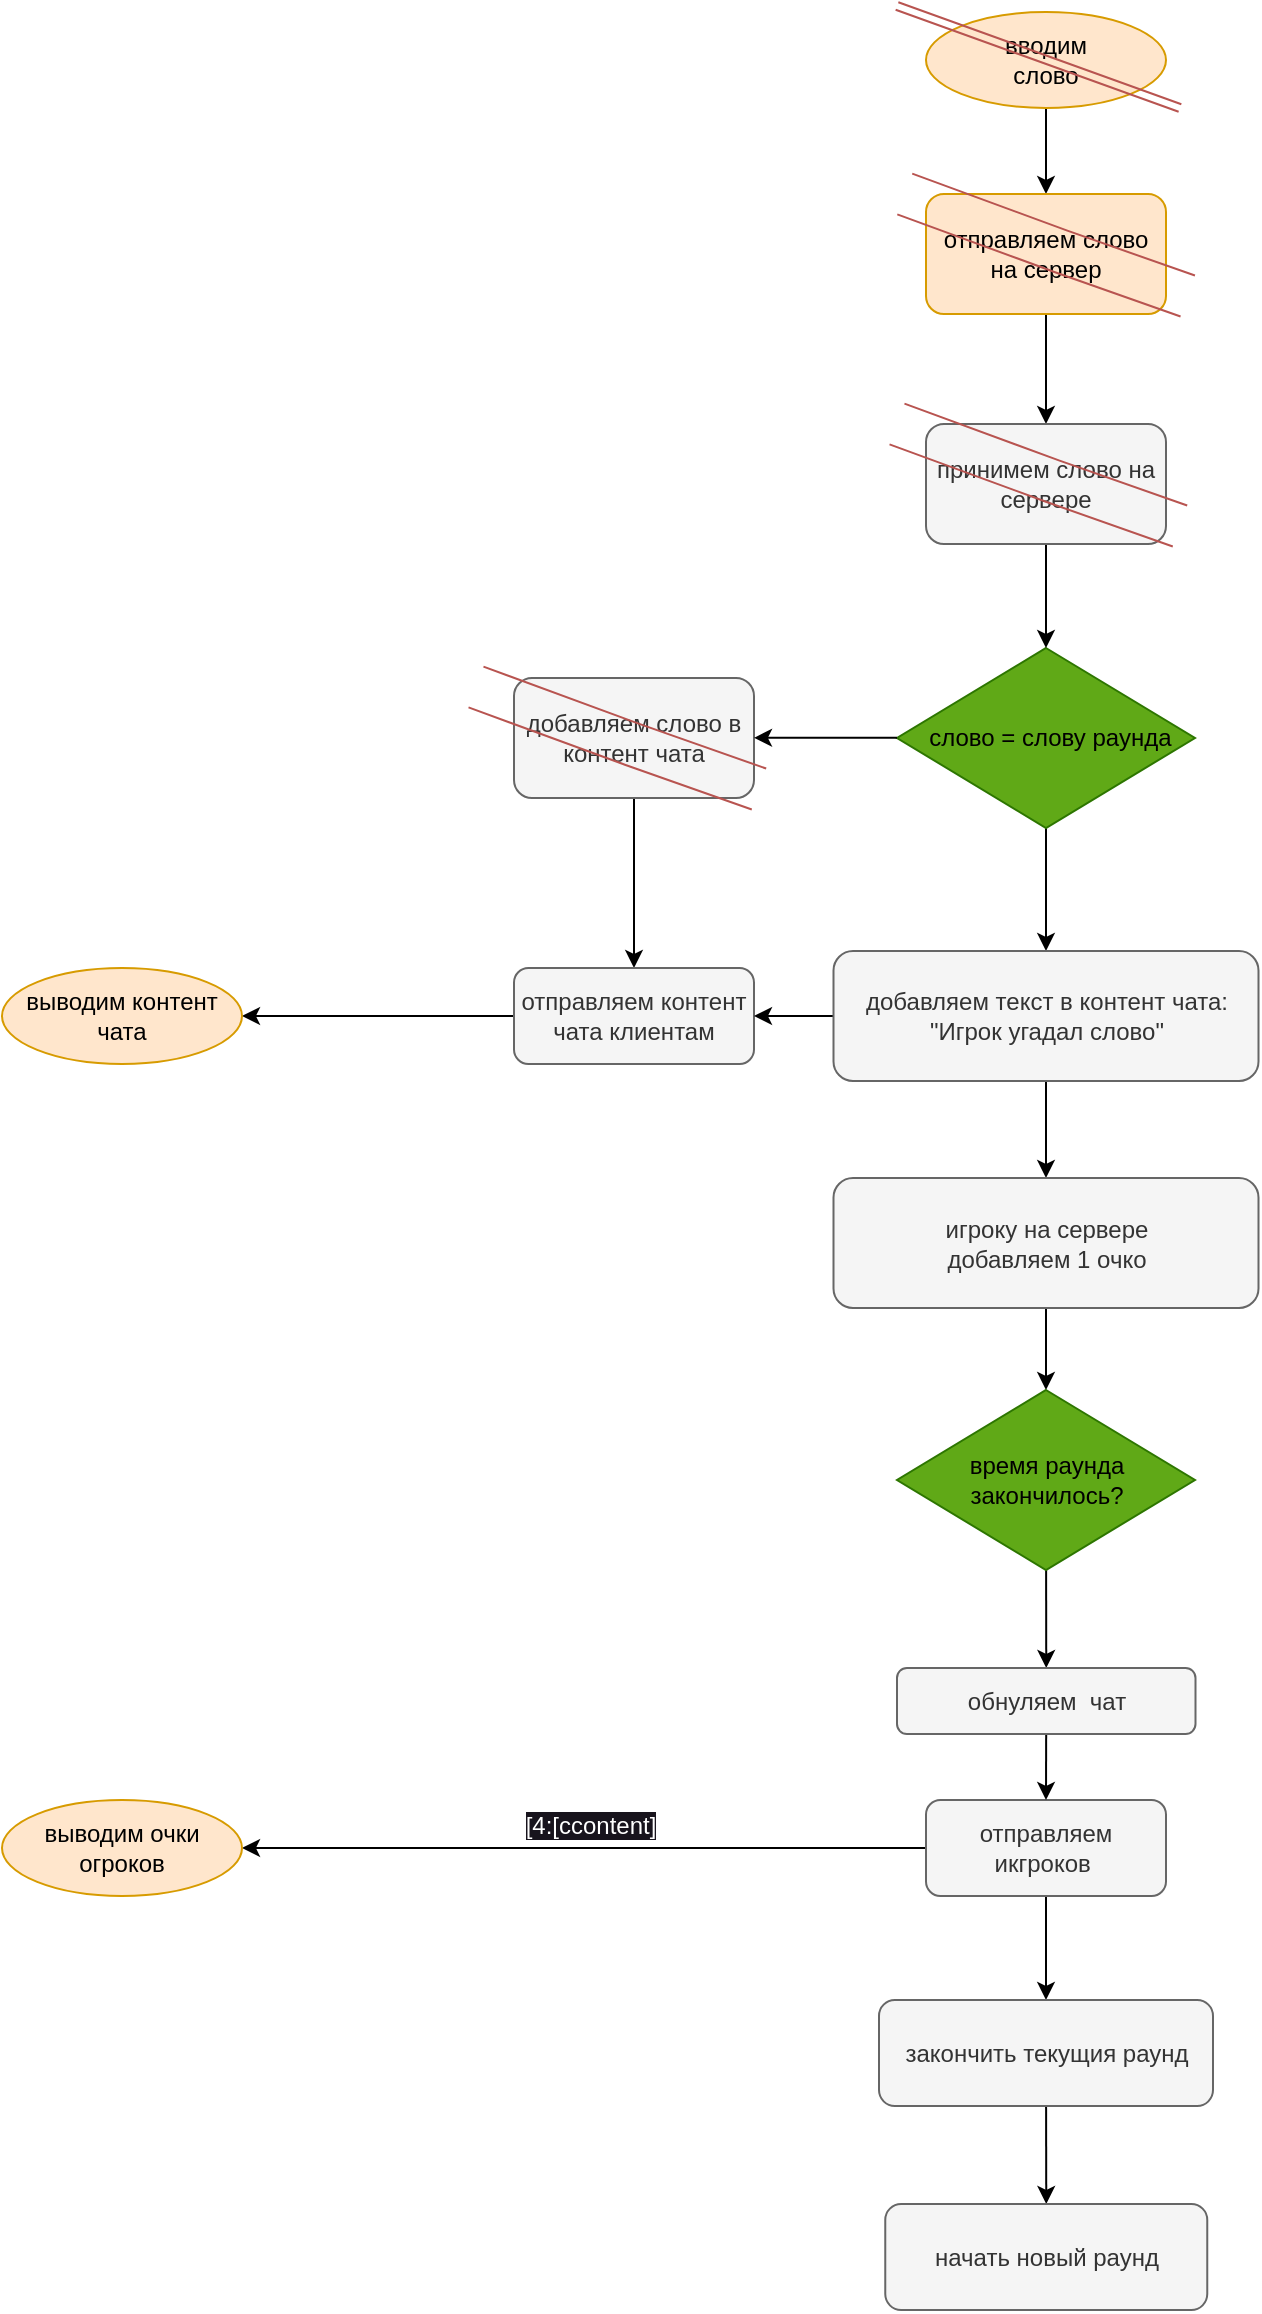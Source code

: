 <mxfile>
    <diagram id="Cx0l4pXq6yBterR1OBMu" name="Page-1">
        <mxGraphModel dx="1372" dy="1049" grid="0" gridSize="10" guides="1" tooltips="1" connect="1" arrows="1" fold="1" page="0" pageScale="1" pageWidth="850" pageHeight="1100" math="0" shadow="0">
            <root>
                <mxCell id="0"/>
                <mxCell id="1" parent="0"/>
                <mxCell id="22" style="edgeStyle=none;html=1;fontColor=#000000;" edge="1" parent="1" source="4" target="10">
                    <mxGeometry relative="1" as="geometry"/>
                </mxCell>
                <mxCell id="4" value="вводим&lt;br&gt;слово" style="ellipse;whiteSpace=wrap;html=1;fillColor=#ffe6cc;strokeColor=#d79b00;fontColor=#000000;" vertex="1" parent="1">
                    <mxGeometry x="253" y="-89" width="120" height="48" as="geometry"/>
                </mxCell>
                <mxCell id="40" value="да" style="edgeStyle=none;html=1;fontFamily=Helvetica;fontSize=12;fontColor=#FFFFFF;" edge="1" parent="1" source="5" target="39">
                    <mxGeometry x="-0.047" y="10" relative="1" as="geometry">
                        <mxPoint as="offset"/>
                    </mxGeometry>
                </mxCell>
                <mxCell id="5" value="&amp;nbsp;слово = слову раунда" style="rhombus;whiteSpace=wrap;html=1;fillColor=#60a917;fontColor=#000000;strokeColor=#2D7600;" vertex="1" parent="1">
                    <mxGeometry x="238.5" y="229" width="149" height="90" as="geometry"/>
                </mxCell>
                <mxCell id="24" style="edgeStyle=none;html=1;entryX=0.5;entryY=0;entryDx=0;entryDy=0;fontFamily=Helvetica;fontSize=12;fontColor=#000000;" edge="1" parent="1" source="10" target="23">
                    <mxGeometry relative="1" as="geometry"/>
                </mxCell>
                <mxCell id="25" value="[0:['wrd]]" style="edgeLabel;html=1;align=center;verticalAlign=middle;resizable=0;points=[];fontSize=12;fontFamily=Helvetica;fontColor=#FFFFFF;" vertex="1" connectable="0" parent="24">
                    <mxGeometry x="0.191" y="1" relative="1" as="geometry">
                        <mxPoint x="29" y="-2" as="offset"/>
                    </mxGeometry>
                </mxCell>
                <mxCell id="10" value="отправляем слово на сервер" style="rounded=1;whiteSpace=wrap;html=1;fillColor=#ffe6cc;strokeColor=#d79b00;fontColor=#000000;" vertex="1" parent="1">
                    <mxGeometry x="253" y="2" width="120" height="60" as="geometry"/>
                </mxCell>
                <mxCell id="64" value="" style="shape=link;html=1;fontFamily=Helvetica;fontSize=12;fontColor=#FFFFFF;fillColor=#f8cecc;strokeColor=#b85450;width=21.667;" edge="1" parent="10">
                    <mxGeometry width="100" relative="1" as="geometry">
                        <mxPoint x="-10.62" y="-1.137e-13" as="sourcePoint"/>
                        <mxPoint x="130.88" y="51" as="targetPoint"/>
                        <Array as="points">
                            <mxPoint x="67" y="28.5"/>
                        </Array>
                    </mxGeometry>
                </mxCell>
                <mxCell id="26" style="edgeStyle=none;html=1;exitX=0.5;exitY=1;exitDx=0;exitDy=0;fontFamily=Helvetica;fontSize=12;fontColor=#FFFFFF;" edge="1" parent="1" source="23" target="5">
                    <mxGeometry relative="1" as="geometry"/>
                </mxCell>
                <mxCell id="23" value="принимем слово на сервере" style="rounded=1;whiteSpace=wrap;html=1;fillColor=#f5f5f5;strokeColor=#666666;fontColor=#333333;" vertex="1" parent="1">
                    <mxGeometry x="253" y="117" width="120" height="60" as="geometry"/>
                </mxCell>
                <mxCell id="36" style="edgeStyle=none;html=1;exitX=0.5;exitY=1;exitDx=0;exitDy=0;entryX=0.5;entryY=0;entryDx=0;entryDy=0;fontFamily=Helvetica;fontSize=12;fontColor=#FFFFFF;" edge="1" parent="1" source="27" target="35">
                    <mxGeometry relative="1" as="geometry"/>
                </mxCell>
                <mxCell id="27" value="добавляем слово в контент чата" style="rounded=1;whiteSpace=wrap;html=1;fillColor=#f5f5f5;strokeColor=#666666;fontColor=#333333;" vertex="1" parent="1">
                    <mxGeometry x="47" y="244" width="120" height="60" as="geometry"/>
                </mxCell>
                <mxCell id="33" style="edgeStyle=none;html=1;entryX=1;entryY=0.5;entryDx=0;entryDy=0;fontFamily=Helvetica;fontSize=12;fontColor=#000000;exitX=0;exitY=0.5;exitDx=0;exitDy=0;" edge="1" parent="1">
                    <mxGeometry relative="1" as="geometry">
                        <mxPoint x="238.5" y="273.93" as="sourcePoint"/>
                        <mxPoint x="167" y="273.93" as="targetPoint"/>
                    </mxGeometry>
                </mxCell>
                <mxCell id="34" value="нет" style="edgeLabel;html=1;align=center;verticalAlign=middle;resizable=0;points=[];fontSize=12;fontFamily=Helvetica;fontColor=#FFFFFF;" vertex="1" connectable="0" parent="33">
                    <mxGeometry x="0.191" y="1" relative="1" as="geometry">
                        <mxPoint x="14" y="-12" as="offset"/>
                    </mxGeometry>
                </mxCell>
                <mxCell id="38" value="[2:[ccontent]" style="edgeStyle=none;html=1;entryX=1;entryY=0.5;entryDx=0;entryDy=0;fontFamily=Helvetica;fontSize=12;fontColor=#FFFFFF;" edge="1" parent="1" source="35" target="37">
                    <mxGeometry x="0.01" y="-20" relative="1" as="geometry">
                        <mxPoint as="offset"/>
                    </mxGeometry>
                </mxCell>
                <mxCell id="35" value="отправляем контент чата клиентам" style="rounded=1;whiteSpace=wrap;html=1;fillColor=#f5f5f5;strokeColor=#666666;fontColor=#333333;" vertex="1" parent="1">
                    <mxGeometry x="47" y="389" width="120" height="48" as="geometry"/>
                </mxCell>
                <mxCell id="37" value="выводим контент чата" style="ellipse;whiteSpace=wrap;html=1;fillColor=#ffe6cc;strokeColor=#d79b00;fontColor=#000000;" vertex="1" parent="1">
                    <mxGeometry x="-209" y="389" width="120" height="48" as="geometry"/>
                </mxCell>
                <mxCell id="42" style="edgeStyle=none;html=1;entryX=1;entryY=0.5;entryDx=0;entryDy=0;fontFamily=Helvetica;fontSize=12;fontColor=#FFFFFF;" edge="1" parent="1" source="39" target="35">
                    <mxGeometry relative="1" as="geometry"/>
                </mxCell>
                <mxCell id="44" style="edgeStyle=none;html=1;entryX=0.5;entryY=0;entryDx=0;entryDy=0;fontFamily=Helvetica;fontSize=12;fontColor=#FFFFFF;" edge="1" parent="1" source="39" target="43">
                    <mxGeometry relative="1" as="geometry"/>
                </mxCell>
                <mxCell id="39" value="добавляем текст в контент чата: &quot;Игрок угадал слово&quot;" style="rounded=1;whiteSpace=wrap;html=1;fillColor=#f5f5f5;strokeColor=#666666;fontColor=#333333;" vertex="1" parent="1">
                    <mxGeometry x="206.75" y="380.5" width="212.5" height="65" as="geometry"/>
                </mxCell>
                <mxCell id="52" style="edgeStyle=none;html=1;entryX=0.5;entryY=0;entryDx=0;entryDy=0;fontFamily=Helvetica;fontSize=12;fontColor=#FFFFFF;" edge="1" parent="1" source="43" target="51">
                    <mxGeometry relative="1" as="geometry"/>
                </mxCell>
                <mxCell id="43" value="игроку на сервере &lt;br&gt;добавляем 1 очко" style="rounded=1;whiteSpace=wrap;html=1;fillColor=#f5f5f5;strokeColor=#666666;fontColor=#333333;" vertex="1" parent="1">
                    <mxGeometry x="206.75" y="494" width="212.5" height="65" as="geometry"/>
                </mxCell>
                <mxCell id="47" value="&lt;br&gt;&lt;span style=&quot;color: rgb(255, 255, 255); font-family: Helvetica; font-size: 12px; font-style: normal; font-variant-ligatures: normal; font-variant-caps: normal; font-weight: 400; letter-spacing: normal; orphans: 2; text-align: center; text-indent: 0px; text-transform: none; widows: 2; word-spacing: 0px; -webkit-text-stroke-width: 0px; background-color: rgb(24, 20, 29); text-decoration-thickness: initial; text-decoration-style: initial; text-decoration-color: initial; float: none; display: inline !important;&quot;&gt;[4:[ccontent]&lt;/span&gt;&lt;br&gt;" style="edgeStyle=none;html=1;fontFamily=Helvetica;fontSize=12;fontColor=#FFFFFF;" edge="1" parent="1" source="45" target="46">
                    <mxGeometry x="-0.015" y="-19" relative="1" as="geometry">
                        <mxPoint as="offset"/>
                    </mxGeometry>
                </mxCell>
                <mxCell id="61" style="edgeStyle=none;html=1;entryX=0.5;entryY=0;entryDx=0;entryDy=0;fontFamily=Helvetica;fontSize=12;fontColor=#FFFFFF;" edge="1" parent="1" source="45" target="58">
                    <mxGeometry relative="1" as="geometry"/>
                </mxCell>
                <mxCell id="45" value="отправляем икгроков&amp;nbsp;" style="rounded=1;whiteSpace=wrap;html=1;fillColor=#f5f5f5;strokeColor=#666666;fontColor=#333333;" vertex="1" parent="1">
                    <mxGeometry x="253" y="805" width="120" height="48" as="geometry"/>
                </mxCell>
                <mxCell id="46" value="выводим очки огроков" style="ellipse;whiteSpace=wrap;html=1;fillColor=#ffe6cc;strokeColor=#d79b00;fontColor=#000000;" vertex="1" parent="1">
                    <mxGeometry x="-209" y="805" width="120" height="48" as="geometry"/>
                </mxCell>
                <mxCell id="54" value="да" style="edgeStyle=none;html=1;entryX=0.5;entryY=0;entryDx=0;entryDy=0;fontFamily=Helvetica;fontSize=12;fontColor=#FFFFFF;" edge="1" parent="1" source="51" target="53">
                    <mxGeometry x="-0.421" y="15" relative="1" as="geometry">
                        <mxPoint as="offset"/>
                    </mxGeometry>
                </mxCell>
                <mxCell id="51" value="время раунда закончилось?" style="rhombus;whiteSpace=wrap;html=1;fillColor=#60a917;fontColor=#000000;strokeColor=#2D7600;" vertex="1" parent="1">
                    <mxGeometry x="238.5" y="600" width="149" height="90" as="geometry"/>
                </mxCell>
                <mxCell id="57" style="edgeStyle=none;html=1;entryX=0.5;entryY=0;entryDx=0;entryDy=0;fontFamily=Helvetica;fontSize=12;fontColor=#FFFFFF;" edge="1" parent="1" source="53" target="45">
                    <mxGeometry relative="1" as="geometry"/>
                </mxCell>
                <mxCell id="53" value="обнуляем&amp;nbsp; чат" style="rounded=1;whiteSpace=wrap;html=1;fillColor=#f5f5f5;strokeColor=#666666;fontColor=#333333;" vertex="1" parent="1">
                    <mxGeometry x="238.5" y="739" width="149.25" height="33" as="geometry"/>
                </mxCell>
                <mxCell id="62" style="edgeStyle=none;html=1;entryX=0.5;entryY=0;entryDx=0;entryDy=0;fontFamily=Helvetica;fontSize=12;fontColor=#FFFFFF;" edge="1" parent="1" source="58" target="59">
                    <mxGeometry relative="1" as="geometry"/>
                </mxCell>
                <mxCell id="58" value="закончить текущия раунд" style="rounded=1;whiteSpace=wrap;html=1;fillColor=#f5f5f5;strokeColor=#666666;fontColor=#333333;" vertex="1" parent="1">
                    <mxGeometry x="229.5" y="905" width="167" height="53" as="geometry"/>
                </mxCell>
                <mxCell id="59" value="начать новый раунд" style="rounded=1;whiteSpace=wrap;html=1;fillColor=#f5f5f5;strokeColor=#666666;fontColor=#333333;" vertex="1" parent="1">
                    <mxGeometry x="232.63" y="1007" width="161" height="53" as="geometry"/>
                </mxCell>
                <mxCell id="63" value="" style="shape=link;html=1;fontFamily=Helvetica;fontSize=12;fontColor=#FFFFFF;fillColor=#f8cecc;strokeColor=#b85450;" edge="1" parent="1">
                    <mxGeometry width="100" relative="1" as="geometry">
                        <mxPoint x="238.5" y="-92" as="sourcePoint"/>
                        <mxPoint x="380" y="-41" as="targetPoint"/>
                    </mxGeometry>
                </mxCell>
                <mxCell id="65" value="" style="shape=link;html=1;fontFamily=Helvetica;fontSize=12;fontColor=#FFFFFF;fillColor=#f8cecc;strokeColor=#b85450;width=21.667;" edge="1" parent="1">
                    <mxGeometry width="100" relative="1" as="geometry">
                        <mxPoint x="238.5" y="117.0" as="sourcePoint"/>
                        <mxPoint x="380.0" y="168" as="targetPoint"/>
                        <Array as="points">
                            <mxPoint x="316.12" y="145.5"/>
                        </Array>
                    </mxGeometry>
                </mxCell>
                <mxCell id="66" value="" style="shape=link;html=1;fontFamily=Helvetica;fontSize=12;fontColor=#FFFFFF;fillColor=#f8cecc;strokeColor=#b85450;width=21.667;" edge="1" parent="1">
                    <mxGeometry width="100" relative="1" as="geometry">
                        <mxPoint x="28" y="248.5" as="sourcePoint"/>
                        <mxPoint x="169.5" y="299.5" as="targetPoint"/>
                        <Array as="points">
                            <mxPoint x="105.62" y="277"/>
                        </Array>
                    </mxGeometry>
                </mxCell>
            </root>
        </mxGraphModel>
    </diagram>
</mxfile>